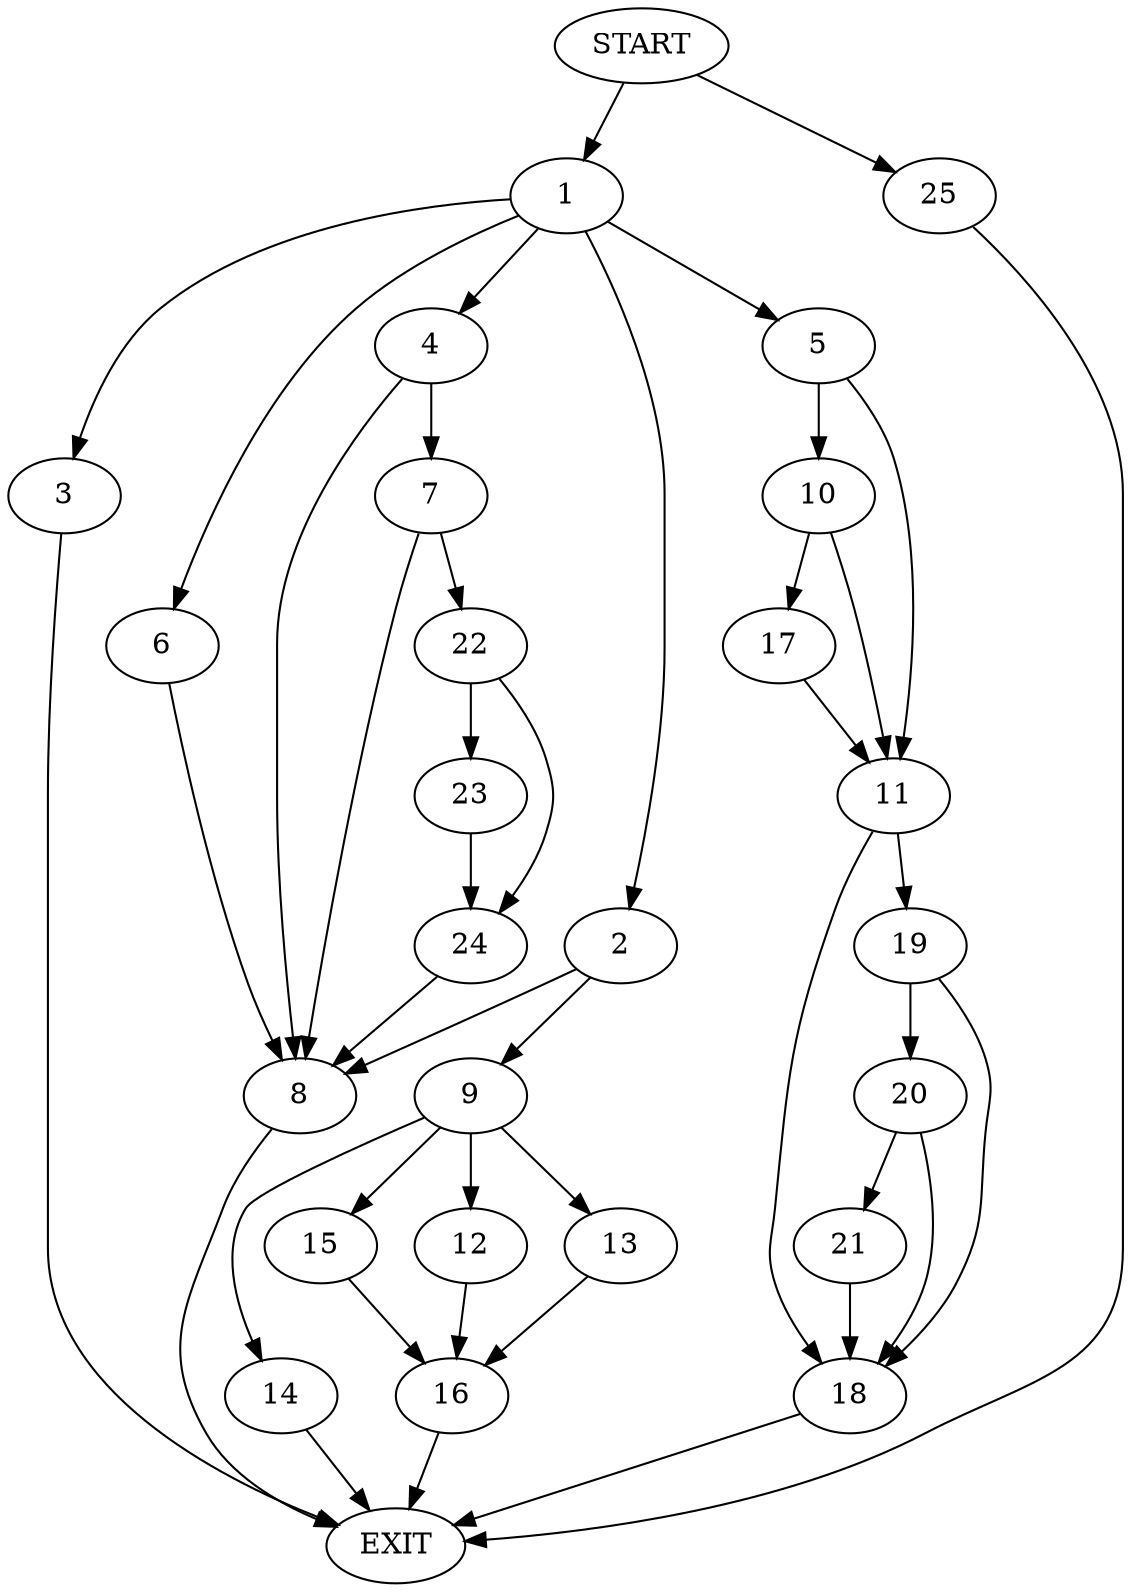 digraph {
0 [label="START"]
26 [label="EXIT"]
0 -> 1
1 -> 2
1 -> 3
1 -> 4
1 -> 5
1 -> 6
4 -> 7
4 -> 8
2 -> 8
2 -> 9
6 -> 8
3 -> 26
5 -> 10
5 -> 11
9 -> 12
9 -> 13
9 -> 14
9 -> 15
8 -> 26
12 -> 16
13 -> 16
14 -> 26
15 -> 16
16 -> 26
10 -> 17
10 -> 11
11 -> 18
11 -> 19
17 -> 11
19 -> 18
19 -> 20
18 -> 26
20 -> 18
20 -> 21
21 -> 18
7 -> 8
7 -> 22
22 -> 23
22 -> 24
24 -> 8
23 -> 24
0 -> 25
25 -> 26
}
